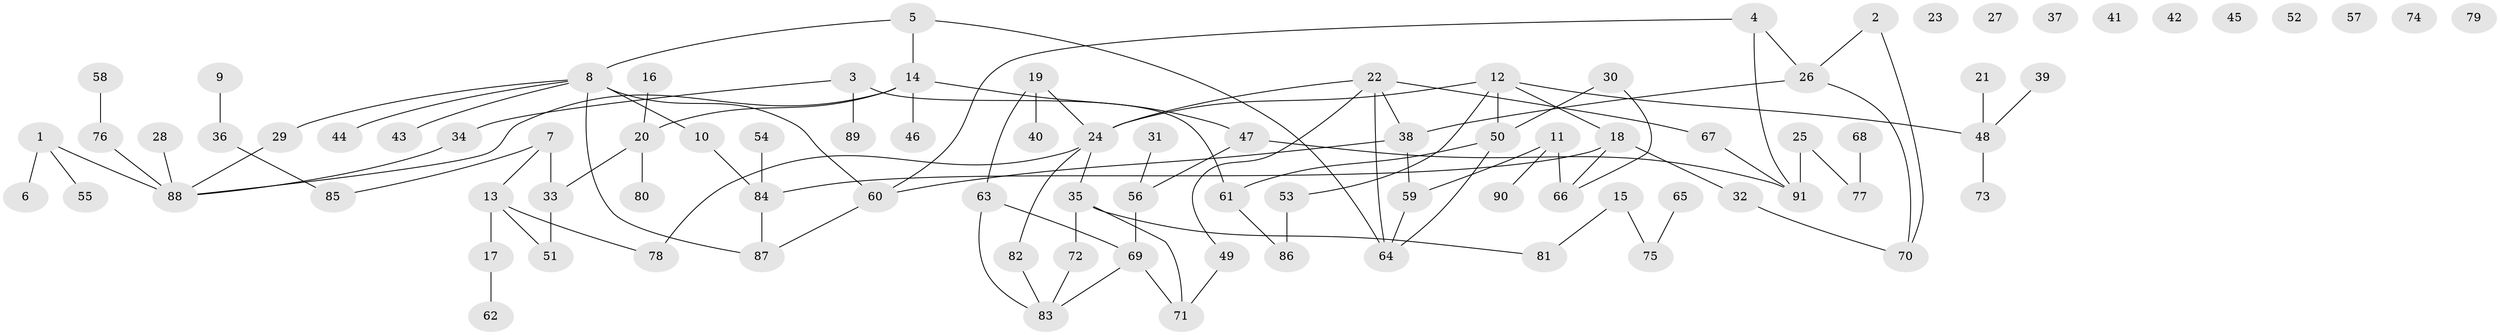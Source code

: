 // Generated by graph-tools (version 1.1) at 2025/25/03/09/25 03:25:13]
// undirected, 91 vertices, 104 edges
graph export_dot {
graph [start="1"]
  node [color=gray90,style=filled];
  1;
  2;
  3;
  4;
  5;
  6;
  7;
  8;
  9;
  10;
  11;
  12;
  13;
  14;
  15;
  16;
  17;
  18;
  19;
  20;
  21;
  22;
  23;
  24;
  25;
  26;
  27;
  28;
  29;
  30;
  31;
  32;
  33;
  34;
  35;
  36;
  37;
  38;
  39;
  40;
  41;
  42;
  43;
  44;
  45;
  46;
  47;
  48;
  49;
  50;
  51;
  52;
  53;
  54;
  55;
  56;
  57;
  58;
  59;
  60;
  61;
  62;
  63;
  64;
  65;
  66;
  67;
  68;
  69;
  70;
  71;
  72;
  73;
  74;
  75;
  76;
  77;
  78;
  79;
  80;
  81;
  82;
  83;
  84;
  85;
  86;
  87;
  88;
  89;
  90;
  91;
  1 -- 6;
  1 -- 55;
  1 -- 88;
  2 -- 26;
  2 -- 70;
  3 -- 34;
  3 -- 61;
  3 -- 89;
  4 -- 26;
  4 -- 60;
  4 -- 91;
  5 -- 8;
  5 -- 14;
  5 -- 64;
  7 -- 13;
  7 -- 33;
  7 -- 85;
  8 -- 10;
  8 -- 29;
  8 -- 43;
  8 -- 44;
  8 -- 60;
  8 -- 87;
  9 -- 36;
  10 -- 84;
  11 -- 59;
  11 -- 66;
  11 -- 90;
  12 -- 18;
  12 -- 24;
  12 -- 48;
  12 -- 50;
  12 -- 53;
  13 -- 17;
  13 -- 51;
  13 -- 78;
  14 -- 20;
  14 -- 46;
  14 -- 47;
  14 -- 88;
  15 -- 75;
  15 -- 81;
  16 -- 20;
  17 -- 62;
  18 -- 32;
  18 -- 66;
  18 -- 84;
  19 -- 24;
  19 -- 40;
  19 -- 63;
  20 -- 33;
  20 -- 80;
  21 -- 48;
  22 -- 24;
  22 -- 38;
  22 -- 49;
  22 -- 64;
  22 -- 67;
  24 -- 35;
  24 -- 78;
  24 -- 82;
  25 -- 77;
  25 -- 91;
  26 -- 38;
  26 -- 70;
  28 -- 88;
  29 -- 88;
  30 -- 50;
  30 -- 66;
  31 -- 56;
  32 -- 70;
  33 -- 51;
  34 -- 88;
  35 -- 71;
  35 -- 72;
  35 -- 81;
  36 -- 85;
  38 -- 59;
  38 -- 60;
  39 -- 48;
  47 -- 56;
  47 -- 91;
  48 -- 73;
  49 -- 71;
  50 -- 61;
  50 -- 64;
  53 -- 86;
  54 -- 84;
  56 -- 69;
  58 -- 76;
  59 -- 64;
  60 -- 87;
  61 -- 86;
  63 -- 69;
  63 -- 83;
  65 -- 75;
  67 -- 91;
  68 -- 77;
  69 -- 71;
  69 -- 83;
  72 -- 83;
  76 -- 88;
  82 -- 83;
  84 -- 87;
}
